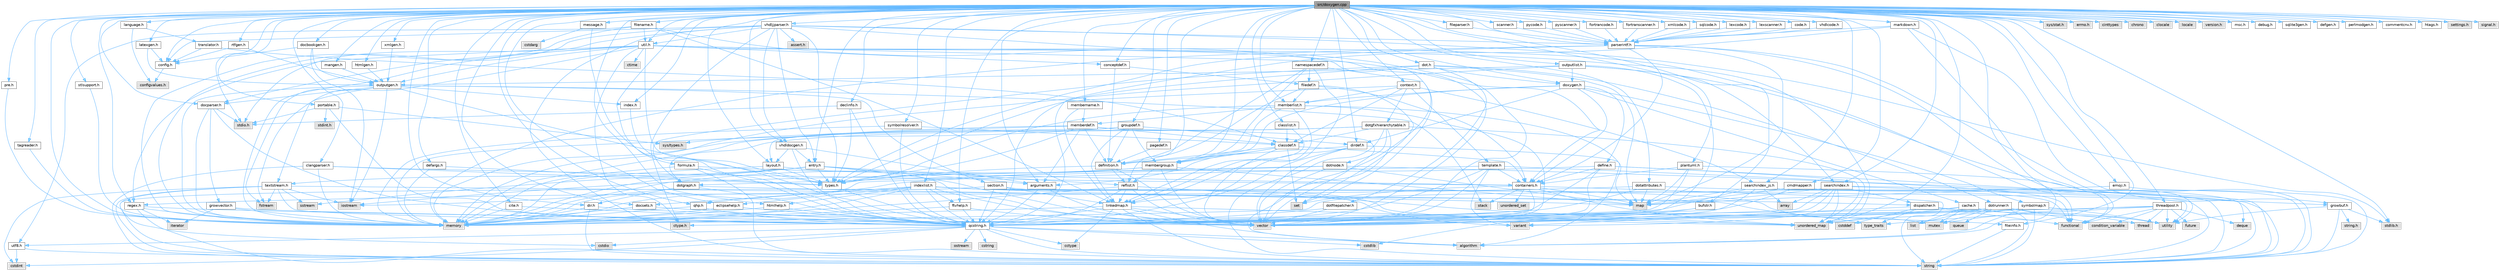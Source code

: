 digraph "src/doxygen.cpp"
{
 // INTERACTIVE_SVG=YES
 // LATEX_PDF_SIZE
  bgcolor="transparent";
  edge [fontname=Helvetica,fontsize=10,labelfontname=Helvetica,labelfontsize=10];
  node [fontname=Helvetica,fontsize=10,shape=box,height=0.2,width=0.4];
  Node1 [label="src/doxygen.cpp",height=0.2,width=0.4,color="gray40", fillcolor="grey60", style="filled", fontcolor="black",tooltip=" "];
  Node1 -> Node2 [color="steelblue1",style="solid"];
  Node2 [label="stdio.h",height=0.2,width=0.4,color="grey60", fillcolor="#E0E0E0", style="filled",tooltip=" "];
  Node1 -> Node3 [color="steelblue1",style="solid"];
  Node3 [label="stdlib.h",height=0.2,width=0.4,color="grey60", fillcolor="#E0E0E0", style="filled",tooltip=" "];
  Node1 -> Node4 [color="steelblue1",style="solid"];
  Node4 [label="sys/stat.h",height=0.2,width=0.4,color="grey60", fillcolor="#E0E0E0", style="filled",tooltip=" "];
  Node1 -> Node5 [color="steelblue1",style="solid"];
  Node5 [label="errno.h",height=0.2,width=0.4,color="grey60", fillcolor="#E0E0E0", style="filled",tooltip=" "];
  Node1 -> Node6 [color="steelblue1",style="solid"];
  Node6 [label="algorithm",height=0.2,width=0.4,color="grey60", fillcolor="#E0E0E0", style="filled",tooltip=" "];
  Node1 -> Node7 [color="steelblue1",style="solid"];
  Node7 [label="unordered_map",height=0.2,width=0.4,color="grey60", fillcolor="#E0E0E0", style="filled",tooltip=" "];
  Node1 -> Node8 [color="steelblue1",style="solid"];
  Node8 [label="memory",height=0.2,width=0.4,color="grey60", fillcolor="#E0E0E0", style="filled",tooltip=" "];
  Node1 -> Node9 [color="steelblue1",style="solid"];
  Node9 [label="cinttypes",height=0.2,width=0.4,color="grey60", fillcolor="#E0E0E0", style="filled",tooltip=" "];
  Node1 -> Node10 [color="steelblue1",style="solid"];
  Node10 [label="chrono",height=0.2,width=0.4,color="grey60", fillcolor="#E0E0E0", style="filled",tooltip=" "];
  Node1 -> Node11 [color="steelblue1",style="solid"];
  Node11 [label="clocale",height=0.2,width=0.4,color="grey60", fillcolor="#E0E0E0", style="filled",tooltip=" "];
  Node1 -> Node12 [color="steelblue1",style="solid"];
  Node12 [label="locale",height=0.2,width=0.4,color="grey60", fillcolor="#E0E0E0", style="filled",tooltip=" "];
  Node1 -> Node13 [color="steelblue1",style="solid"];
  Node13 [label="version.h",height=0.2,width=0.4,color="grey60", fillcolor="#E0E0E0", style="filled",tooltip=" "];
  Node1 -> Node14 [color="steelblue1",style="solid"];
  Node14 [label="doxygen.h",height=0.2,width=0.4,color="grey40", fillcolor="white", style="filled",URL="$d1/da1/doxygen_8h.html",tooltip=" "];
  Node14 -> Node15 [color="steelblue1",style="solid"];
  Node15 [label="containers.h",height=0.2,width=0.4,color="grey40", fillcolor="white", style="filled",URL="$d5/d75/containers_8h.html",tooltip=" "];
  Node15 -> Node16 [color="steelblue1",style="solid"];
  Node16 [label="vector",height=0.2,width=0.4,color="grey60", fillcolor="#E0E0E0", style="filled",tooltip=" "];
  Node15 -> Node17 [color="steelblue1",style="solid"];
  Node17 [label="string",height=0.2,width=0.4,color="grey60", fillcolor="#E0E0E0", style="filled",tooltip=" "];
  Node15 -> Node18 [color="steelblue1",style="solid"];
  Node18 [label="set",height=0.2,width=0.4,color="grey60", fillcolor="#E0E0E0", style="filled",tooltip=" "];
  Node15 -> Node19 [color="steelblue1",style="solid"];
  Node19 [label="map",height=0.2,width=0.4,color="grey60", fillcolor="#E0E0E0", style="filled",tooltip=" "];
  Node15 -> Node20 [color="steelblue1",style="solid"];
  Node20 [label="unordered_set",height=0.2,width=0.4,color="grey60", fillcolor="#E0E0E0", style="filled",tooltip=" "];
  Node15 -> Node7 [color="steelblue1",style="solid"];
  Node15 -> Node21 [color="steelblue1",style="solid"];
  Node21 [label="stack",height=0.2,width=0.4,color="grey60", fillcolor="#E0E0E0", style="filled",tooltip=" "];
  Node14 -> Node22 [color="steelblue1",style="solid"];
  Node22 [label="membergroup.h",height=0.2,width=0.4,color="grey40", fillcolor="white", style="filled",URL="$d9/d11/membergroup_8h.html",tooltip=" "];
  Node22 -> Node16 [color="steelblue1",style="solid"];
  Node22 -> Node19 [color="steelblue1",style="solid"];
  Node22 -> Node8 [color="steelblue1",style="solid"];
  Node22 -> Node23 [color="steelblue1",style="solid"];
  Node23 [label="types.h",height=0.2,width=0.4,color="grey40", fillcolor="white", style="filled",URL="$d9/d49/types_8h.html",tooltip="This file contains a number of basic enums and types."];
  Node23 -> Node24 [color="steelblue1",style="solid"];
  Node24 [label="qcstring.h",height=0.2,width=0.4,color="grey40", fillcolor="white", style="filled",URL="$d7/d5c/qcstring_8h.html",tooltip=" "];
  Node24 -> Node17 [color="steelblue1",style="solid"];
  Node24 -> Node6 [color="steelblue1",style="solid"];
  Node24 -> Node25 [color="steelblue1",style="solid"];
  Node25 [label="cctype",height=0.2,width=0.4,color="grey60", fillcolor="#E0E0E0", style="filled",tooltip=" "];
  Node24 -> Node26 [color="steelblue1",style="solid"];
  Node26 [label="cstring",height=0.2,width=0.4,color="grey60", fillcolor="#E0E0E0", style="filled",tooltip=" "];
  Node24 -> Node27 [color="steelblue1",style="solid"];
  Node27 [label="cstdio",height=0.2,width=0.4,color="grey60", fillcolor="#E0E0E0", style="filled",tooltip=" "];
  Node24 -> Node28 [color="steelblue1",style="solid"];
  Node28 [label="cstdlib",height=0.2,width=0.4,color="grey60", fillcolor="#E0E0E0", style="filled",tooltip=" "];
  Node24 -> Node29 [color="steelblue1",style="solid"];
  Node29 [label="cstdint",height=0.2,width=0.4,color="grey60", fillcolor="#E0E0E0", style="filled",tooltip=" "];
  Node24 -> Node30 [color="steelblue1",style="solid"];
  Node30 [label="ostream",height=0.2,width=0.4,color="grey60", fillcolor="#E0E0E0", style="filled",tooltip=" "];
  Node24 -> Node31 [color="steelblue1",style="solid"];
  Node31 [label="utf8.h",height=0.2,width=0.4,color="grey40", fillcolor="white", style="filled",URL="$db/d7c/utf8_8h.html",tooltip="Various UTF8 related helper functions."];
  Node31 -> Node29 [color="steelblue1",style="solid"];
  Node31 -> Node17 [color="steelblue1",style="solid"];
  Node22 -> Node32 [color="steelblue1",style="solid"];
  Node32 [label="reflist.h",height=0.2,width=0.4,color="grey40", fillcolor="white", style="filled",URL="$d1/d02/reflist_8h.html",tooltip=" "];
  Node32 -> Node16 [color="steelblue1",style="solid"];
  Node32 -> Node7 [color="steelblue1",style="solid"];
  Node32 -> Node8 [color="steelblue1",style="solid"];
  Node32 -> Node24 [color="steelblue1",style="solid"];
  Node32 -> Node33 [color="steelblue1",style="solid"];
  Node33 [label="linkedmap.h",height=0.2,width=0.4,color="grey40", fillcolor="white", style="filled",URL="$da/de1/linkedmap_8h.html",tooltip=" "];
  Node33 -> Node7 [color="steelblue1",style="solid"];
  Node33 -> Node16 [color="steelblue1",style="solid"];
  Node33 -> Node8 [color="steelblue1",style="solid"];
  Node33 -> Node17 [color="steelblue1",style="solid"];
  Node33 -> Node6 [color="steelblue1",style="solid"];
  Node33 -> Node25 [color="steelblue1",style="solid"];
  Node33 -> Node24 [color="steelblue1",style="solid"];
  Node14 -> Node34 [color="steelblue1",style="solid"];
  Node34 [label="dirdef.h",height=0.2,width=0.4,color="grey40", fillcolor="white", style="filled",URL="$d6/d15/dirdef_8h.html",tooltip=" "];
  Node34 -> Node16 [color="steelblue1",style="solid"];
  Node34 -> Node19 [color="steelblue1",style="solid"];
  Node34 -> Node24 [color="steelblue1",style="solid"];
  Node34 -> Node33 [color="steelblue1",style="solid"];
  Node34 -> Node35 [color="steelblue1",style="solid"];
  Node35 [label="definition.h",height=0.2,width=0.4,color="grey40", fillcolor="white", style="filled",URL="$df/da1/definition_8h.html",tooltip=" "];
  Node35 -> Node16 [color="steelblue1",style="solid"];
  Node35 -> Node23 [color="steelblue1",style="solid"];
  Node35 -> Node32 [color="steelblue1",style="solid"];
  Node14 -> Node36 [color="steelblue1",style="solid"];
  Node36 [label="memberlist.h",height=0.2,width=0.4,color="grey40", fillcolor="white", style="filled",URL="$dd/d78/memberlist_8h.html",tooltip=" "];
  Node36 -> Node16 [color="steelblue1",style="solid"];
  Node36 -> Node6 [color="steelblue1",style="solid"];
  Node36 -> Node37 [color="steelblue1",style="solid"];
  Node37 [label="memberdef.h",height=0.2,width=0.4,color="grey40", fillcolor="white", style="filled",URL="$d4/d46/memberdef_8h.html",tooltip=" "];
  Node37 -> Node16 [color="steelblue1",style="solid"];
  Node37 -> Node8 [color="steelblue1",style="solid"];
  Node37 -> Node38 [color="steelblue1",style="solid"];
  Node38 [label="sys/types.h",height=0.2,width=0.4,color="grey60", fillcolor="#E0E0E0", style="filled",tooltip=" "];
  Node37 -> Node23 [color="steelblue1",style="solid"];
  Node37 -> Node35 [color="steelblue1",style="solid"];
  Node37 -> Node39 [color="steelblue1",style="solid"];
  Node39 [label="arguments.h",height=0.2,width=0.4,color="grey40", fillcolor="white", style="filled",URL="$df/d9b/arguments_8h.html",tooltip=" "];
  Node39 -> Node16 [color="steelblue1",style="solid"];
  Node39 -> Node24 [color="steelblue1",style="solid"];
  Node37 -> Node40 [color="steelblue1",style="solid"];
  Node40 [label="classdef.h",height=0.2,width=0.4,color="grey40", fillcolor="white", style="filled",URL="$d1/da6/classdef_8h.html",tooltip=" "];
  Node40 -> Node16 [color="steelblue1",style="solid"];
  Node40 -> Node18 [color="steelblue1",style="solid"];
  Node40 -> Node15 [color="steelblue1",style="solid"];
  Node40 -> Node35 [color="steelblue1",style="solid"];
  Node40 -> Node39 [color="steelblue1",style="solid"];
  Node40 -> Node22 [color="steelblue1",style="solid"];
  Node36 -> Node33 [color="steelblue1",style="solid"];
  Node36 -> Node23 [color="steelblue1",style="solid"];
  Node36 -> Node22 [color="steelblue1",style="solid"];
  Node14 -> Node41 [color="steelblue1",style="solid"];
  Node41 [label="define.h",height=0.2,width=0.4,color="grey40", fillcolor="white", style="filled",URL="$df/d67/define_8h.html",tooltip=" "];
  Node41 -> Node16 [color="steelblue1",style="solid"];
  Node41 -> Node8 [color="steelblue1",style="solid"];
  Node41 -> Node17 [color="steelblue1",style="solid"];
  Node41 -> Node7 [color="steelblue1",style="solid"];
  Node41 -> Node24 [color="steelblue1",style="solid"];
  Node41 -> Node15 [color="steelblue1",style="solid"];
  Node14 -> Node42 [color="steelblue1",style="solid"];
  Node42 [label="cache.h",height=0.2,width=0.4,color="grey40", fillcolor="white", style="filled",URL="$d3/d26/cache_8h.html",tooltip=" "];
  Node42 -> Node43 [color="steelblue1",style="solid"];
  Node43 [label="list",height=0.2,width=0.4,color="grey60", fillcolor="#E0E0E0", style="filled",tooltip=" "];
  Node42 -> Node7 [color="steelblue1",style="solid"];
  Node42 -> Node44 [color="steelblue1",style="solid"];
  Node44 [label="mutex",height=0.2,width=0.4,color="grey60", fillcolor="#E0E0E0", style="filled",tooltip=" "];
  Node42 -> Node45 [color="steelblue1",style="solid"];
  Node45 [label="utility",height=0.2,width=0.4,color="grey60", fillcolor="#E0E0E0", style="filled",tooltip=" "];
  Node42 -> Node46 [color="steelblue1",style="solid"];
  Node46 [label="ctype.h",height=0.2,width=0.4,color="grey60", fillcolor="#E0E0E0", style="filled",tooltip=" "];
  Node14 -> Node47 [color="steelblue1",style="solid"];
  Node47 [label="symbolmap.h",height=0.2,width=0.4,color="grey40", fillcolor="white", style="filled",URL="$d7/ddd/symbolmap_8h.html",tooltip=" "];
  Node47 -> Node6 [color="steelblue1",style="solid"];
  Node47 -> Node7 [color="steelblue1",style="solid"];
  Node47 -> Node16 [color="steelblue1",style="solid"];
  Node47 -> Node17 [color="steelblue1",style="solid"];
  Node47 -> Node45 [color="steelblue1",style="solid"];
  Node1 -> Node48 [color="steelblue1",style="solid"];
  Node48 [label="scanner.h",height=0.2,width=0.4,color="grey40", fillcolor="white", style="filled",URL="$db/d62/scanner_8h.html",tooltip=" "];
  Node48 -> Node49 [color="steelblue1",style="solid"];
  Node49 [label="parserintf.h",height=0.2,width=0.4,color="grey40", fillcolor="white", style="filled",URL="$da/d55/parserintf_8h.html",tooltip=" "];
  Node49 -> Node50 [color="steelblue1",style="solid"];
  Node50 [label="functional",height=0.2,width=0.4,color="grey60", fillcolor="#E0E0E0", style="filled",tooltip=" "];
  Node49 -> Node8 [color="steelblue1",style="solid"];
  Node49 -> Node19 [color="steelblue1",style="solid"];
  Node49 -> Node17 [color="steelblue1",style="solid"];
  Node49 -> Node23 [color="steelblue1",style="solid"];
  Node49 -> Node15 [color="steelblue1",style="solid"];
  Node1 -> Node51 [color="steelblue1",style="solid"];
  Node51 [label="entry.h",height=0.2,width=0.4,color="grey40", fillcolor="white", style="filled",URL="$d1/dc6/entry_8h.html",tooltip=" "];
  Node51 -> Node16 [color="steelblue1",style="solid"];
  Node51 -> Node8 [color="steelblue1",style="solid"];
  Node51 -> Node52 [color="steelblue1",style="solid"];
  Node52 [label="sstream",height=0.2,width=0.4,color="grey60", fillcolor="#E0E0E0", style="filled",tooltip=" "];
  Node51 -> Node23 [color="steelblue1",style="solid"];
  Node51 -> Node39 [color="steelblue1",style="solid"];
  Node51 -> Node32 [color="steelblue1",style="solid"];
  Node51 -> Node53 [color="steelblue1",style="solid"];
  Node53 [label="textstream.h",height=0.2,width=0.4,color="grey40", fillcolor="white", style="filled",URL="$d4/d7d/textstream_8h.html",tooltip=" "];
  Node53 -> Node17 [color="steelblue1",style="solid"];
  Node53 -> Node54 [color="steelblue1",style="solid"];
  Node54 [label="iostream",height=0.2,width=0.4,color="grey60", fillcolor="#E0E0E0", style="filled",tooltip=" "];
  Node53 -> Node52 [color="steelblue1",style="solid"];
  Node53 -> Node29 [color="steelblue1",style="solid"];
  Node53 -> Node27 [color="steelblue1",style="solid"];
  Node53 -> Node55 [color="steelblue1",style="solid"];
  Node55 [label="fstream",height=0.2,width=0.4,color="grey60", fillcolor="#E0E0E0", style="filled",tooltip=" "];
  Node53 -> Node56 [color="steelblue1",style="solid"];
  Node56 [label="type_traits",height=0.2,width=0.4,color="grey60", fillcolor="#E0E0E0", style="filled",tooltip=" "];
  Node53 -> Node24 [color="steelblue1",style="solid"];
  Node1 -> Node57 [color="steelblue1",style="solid"];
  Node57 [label="index.h",height=0.2,width=0.4,color="grey40", fillcolor="white", style="filled",URL="$d1/db5/index_8h.html",tooltip=" "];
  Node57 -> Node24 [color="steelblue1",style="solid"];
  Node1 -> Node58 [color="steelblue1",style="solid"];
  Node58 [label="indexlist.h",height=0.2,width=0.4,color="grey40", fillcolor="white", style="filled",URL="$d5/d61/indexlist_8h.html",tooltip=" "];
  Node58 -> Node45 [color="steelblue1",style="solid"];
  Node58 -> Node16 [color="steelblue1",style="solid"];
  Node58 -> Node8 [color="steelblue1",style="solid"];
  Node58 -> Node44 [color="steelblue1",style="solid"];
  Node58 -> Node59 [color="steelblue1",style="solid"];
  Node59 [label="variant",height=0.2,width=0.4,color="grey60", fillcolor="#E0E0E0", style="filled",tooltip=" "];
  Node58 -> Node24 [color="steelblue1",style="solid"];
  Node58 -> Node60 [color="steelblue1",style="solid"];
  Node60 [label="dispatcher.h",height=0.2,width=0.4,color="grey40", fillcolor="white", style="filled",URL="$da/d73/dispatcher_8h.html",tooltip=" "];
  Node60 -> Node61 [color="steelblue1",style="solid"];
  Node61 [label="cstddef",height=0.2,width=0.4,color="grey60", fillcolor="#E0E0E0", style="filled",tooltip=" "];
  Node60 -> Node45 [color="steelblue1",style="solid"];
  Node60 -> Node50 [color="steelblue1",style="solid"];
  Node60 -> Node59 [color="steelblue1",style="solid"];
  Node60 -> Node56 [color="steelblue1",style="solid"];
  Node58 -> Node62 [color="steelblue1",style="solid"];
  Node62 [label="docsets.h",height=0.2,width=0.4,color="grey40", fillcolor="white", style="filled",URL="$d1/db2/docsets_8h.html",tooltip=" "];
  Node62 -> Node8 [color="steelblue1",style="solid"];
  Node62 -> Node24 [color="steelblue1",style="solid"];
  Node58 -> Node63 [color="steelblue1",style="solid"];
  Node63 [label="eclipsehelp.h",height=0.2,width=0.4,color="grey40", fillcolor="white", style="filled",URL="$db/d9e/eclipsehelp_8h.html",tooltip=" "];
  Node63 -> Node8 [color="steelblue1",style="solid"];
  Node63 -> Node24 [color="steelblue1",style="solid"];
  Node58 -> Node64 [color="steelblue1",style="solid"];
  Node64 [label="ftvhelp.h",height=0.2,width=0.4,color="grey40", fillcolor="white", style="filled",URL="$d2/d4a/ftvhelp_8h.html",tooltip=" "];
  Node64 -> Node8 [color="steelblue1",style="solid"];
  Node64 -> Node16 [color="steelblue1",style="solid"];
  Node64 -> Node24 [color="steelblue1",style="solid"];
  Node58 -> Node65 [color="steelblue1",style="solid"];
  Node65 [label="htmlhelp.h",height=0.2,width=0.4,color="grey40", fillcolor="white", style="filled",URL="$d8/dc3/htmlhelp_8h.html",tooltip=" "];
  Node65 -> Node8 [color="steelblue1",style="solid"];
  Node65 -> Node24 [color="steelblue1",style="solid"];
  Node58 -> Node66 [color="steelblue1",style="solid"];
  Node66 [label="qhp.h",height=0.2,width=0.4,color="grey40", fillcolor="white", style="filled",URL="$dc/d20/qhp_8h.html",tooltip=" "];
  Node66 -> Node8 [color="steelblue1",style="solid"];
  Node66 -> Node24 [color="steelblue1",style="solid"];
  Node1 -> Node67 [color="steelblue1",style="solid"];
  Node67 [label="message.h",height=0.2,width=0.4,color="grey40", fillcolor="white", style="filled",URL="$d2/d0d/message_8h.html",tooltip=" "];
  Node67 -> Node68 [color="steelblue1",style="solid"];
  Node68 [label="cstdarg",height=0.2,width=0.4,color="grey60", fillcolor="#E0E0E0", style="filled",tooltip=" "];
  Node67 -> Node24 [color="steelblue1",style="solid"];
  Node1 -> Node69 [color="steelblue1",style="solid"];
  Node69 [label="config.h",height=0.2,width=0.4,color="grey40", fillcolor="white", style="filled",URL="$db/d16/config_8h.html",tooltip=" "];
  Node69 -> Node70 [color="steelblue1",style="solid"];
  Node70 [label="configvalues.h",height=0.2,width=0.4,color="grey60", fillcolor="#E0E0E0", style="filled",tooltip=" "];
  Node1 -> Node71 [color="steelblue1",style="solid"];
  Node71 [label="util.h",height=0.2,width=0.4,color="grey40", fillcolor="white", style="filled",URL="$d8/d3c/util_8h.html",tooltip="A bunch of utility functions."];
  Node71 -> Node8 [color="steelblue1",style="solid"];
  Node71 -> Node7 [color="steelblue1",style="solid"];
  Node71 -> Node6 [color="steelblue1",style="solid"];
  Node71 -> Node50 [color="steelblue1",style="solid"];
  Node71 -> Node55 [color="steelblue1",style="solid"];
  Node71 -> Node72 [color="steelblue1",style="solid"];
  Node72 [label="ctime",height=0.2,width=0.4,color="grey60", fillcolor="#E0E0E0", style="filled",tooltip=" "];
  Node71 -> Node46 [color="steelblue1",style="solid"];
  Node71 -> Node23 [color="steelblue1",style="solid"];
  Node71 -> Node73 [color="steelblue1",style="solid"];
  Node73 [label="docparser.h",height=0.2,width=0.4,color="grey40", fillcolor="white", style="filled",URL="$de/d9c/docparser_8h.html",tooltip=" "];
  Node73 -> Node2 [color="steelblue1",style="solid"];
  Node73 -> Node8 [color="steelblue1",style="solid"];
  Node73 -> Node24 [color="steelblue1",style="solid"];
  Node73 -> Node74 [color="steelblue1",style="solid"];
  Node74 [label="growvector.h",height=0.2,width=0.4,color="grey40", fillcolor="white", style="filled",URL="$d7/d50/growvector_8h.html",tooltip=" "];
  Node74 -> Node16 [color="steelblue1",style="solid"];
  Node74 -> Node8 [color="steelblue1",style="solid"];
  Node74 -> Node75 [color="steelblue1",style="solid"];
  Node75 [label="iterator",height=0.2,width=0.4,color="grey60", fillcolor="#E0E0E0", style="filled",tooltip=" "];
  Node71 -> Node15 [color="steelblue1",style="solid"];
  Node71 -> Node76 [color="steelblue1",style="solid"];
  Node76 [label="outputgen.h",height=0.2,width=0.4,color="grey40", fillcolor="white", style="filled",URL="$df/d06/outputgen_8h.html",tooltip=" "];
  Node76 -> Node8 [color="steelblue1",style="solid"];
  Node76 -> Node21 [color="steelblue1",style="solid"];
  Node76 -> Node54 [color="steelblue1",style="solid"];
  Node76 -> Node55 [color="steelblue1",style="solid"];
  Node76 -> Node23 [color="steelblue1",style="solid"];
  Node76 -> Node57 [color="steelblue1",style="solid"];
  Node76 -> Node77 [color="steelblue1",style="solid"];
  Node77 [label="section.h",height=0.2,width=0.4,color="grey40", fillcolor="white", style="filled",URL="$d1/d2a/section_8h.html",tooltip=" "];
  Node77 -> Node17 [color="steelblue1",style="solid"];
  Node77 -> Node7 [color="steelblue1",style="solid"];
  Node77 -> Node24 [color="steelblue1",style="solid"];
  Node77 -> Node33 [color="steelblue1",style="solid"];
  Node76 -> Node53 [color="steelblue1",style="solid"];
  Node76 -> Node73 [color="steelblue1",style="solid"];
  Node71 -> Node78 [color="steelblue1",style="solid"];
  Node78 [label="regex.h",height=0.2,width=0.4,color="grey40", fillcolor="white", style="filled",URL="$d1/d21/regex_8h.html",tooltip=" "];
  Node78 -> Node8 [color="steelblue1",style="solid"];
  Node78 -> Node17 [color="steelblue1",style="solid"];
  Node78 -> Node16 [color="steelblue1",style="solid"];
  Node78 -> Node75 [color="steelblue1",style="solid"];
  Node71 -> Node79 [color="steelblue1",style="solid"];
  Node79 [label="conceptdef.h",height=0.2,width=0.4,color="grey40", fillcolor="white", style="filled",URL="$da/df1/conceptdef_8h.html",tooltip=" "];
  Node79 -> Node35 [color="steelblue1",style="solid"];
  Node79 -> Node80 [color="steelblue1",style="solid"];
  Node80 [label="filedef.h",height=0.2,width=0.4,color="grey40", fillcolor="white", style="filled",URL="$d4/d3a/filedef_8h.html",tooltip=" "];
  Node80 -> Node18 [color="steelblue1",style="solid"];
  Node80 -> Node35 [color="steelblue1",style="solid"];
  Node80 -> Node36 [color="steelblue1",style="solid"];
  Node80 -> Node15 [color="steelblue1",style="solid"];
  Node1 -> Node81 [color="steelblue1",style="solid"];
  Node81 [label="pre.h",height=0.2,width=0.4,color="grey40", fillcolor="white", style="filled",URL="$d3/dbd/pre_8h.html",tooltip=" "];
  Node81 -> Node8 [color="steelblue1",style="solid"];
  Node1 -> Node82 [color="steelblue1",style="solid"];
  Node82 [label="tagreader.h",height=0.2,width=0.4,color="grey40", fillcolor="white", style="filled",URL="$d5/d61/tagreader_8h.html",tooltip=" "];
  Node82 -> Node8 [color="steelblue1",style="solid"];
  Node1 -> Node83 [color="steelblue1",style="solid"];
  Node83 [label="dot.h",height=0.2,width=0.4,color="grey40", fillcolor="white", style="filled",URL="$d6/d4a/dot_8h.html",tooltip=" "];
  Node83 -> Node19 [color="steelblue1",style="solid"];
  Node83 -> Node24 [color="steelblue1",style="solid"];
  Node83 -> Node84 [color="steelblue1",style="solid"];
  Node84 [label="dotgraph.h",height=0.2,width=0.4,color="grey40", fillcolor="white", style="filled",URL="$d0/daa/dotgraph_8h.html",tooltip=" "];
  Node84 -> Node54 [color="steelblue1",style="solid"];
  Node84 -> Node19 [color="steelblue1",style="solid"];
  Node84 -> Node24 [color="steelblue1",style="solid"];
  Node84 -> Node85 [color="steelblue1",style="solid"];
  Node85 [label="dir.h",height=0.2,width=0.4,color="grey40", fillcolor="white", style="filled",URL="$df/d9c/dir_8h.html",tooltip=" "];
  Node85 -> Node17 [color="steelblue1",style="solid"];
  Node85 -> Node8 [color="steelblue1",style="solid"];
  Node85 -> Node86 [color="steelblue1",style="solid"];
  Node86 [label="fileinfo.h",height=0.2,width=0.4,color="grey40", fillcolor="white", style="filled",URL="$df/d45/fileinfo_8h.html",tooltip=" "];
  Node86 -> Node17 [color="steelblue1",style="solid"];
  Node83 -> Node87 [color="steelblue1",style="solid"];
  Node87 [label="dotfilepatcher.h",height=0.2,width=0.4,color="grey40", fillcolor="white", style="filled",URL="$d3/d38/dotfilepatcher_8h.html",tooltip=" "];
  Node87 -> Node16 [color="steelblue1",style="solid"];
  Node87 -> Node24 [color="steelblue1",style="solid"];
  Node83 -> Node88 [color="steelblue1",style="solid"];
  Node88 [label="dotrunner.h",height=0.2,width=0.4,color="grey40", fillcolor="white", style="filled",URL="$d2/dd1/dotrunner_8h.html",tooltip=" "];
  Node88 -> Node17 [color="steelblue1",style="solid"];
  Node88 -> Node89 [color="steelblue1",style="solid"];
  Node89 [label="thread",height=0.2,width=0.4,color="grey60", fillcolor="#E0E0E0", style="filled",tooltip=" "];
  Node88 -> Node43 [color="steelblue1",style="solid"];
  Node88 -> Node90 [color="steelblue1",style="solid"];
  Node90 [label="queue",height=0.2,width=0.4,color="grey60", fillcolor="#E0E0E0", style="filled",tooltip=" "];
  Node88 -> Node44 [color="steelblue1",style="solid"];
  Node88 -> Node91 [color="steelblue1",style="solid"];
  Node91 [label="condition_variable",height=0.2,width=0.4,color="grey60", fillcolor="#E0E0E0", style="filled",tooltip=" "];
  Node88 -> Node8 [color="steelblue1",style="solid"];
  Node88 -> Node24 [color="steelblue1",style="solid"];
  Node83 -> Node14 [color="steelblue1",style="solid"];
  Node1 -> Node92 [color="steelblue1",style="solid"];
  Node92 [label="msc.h",height=0.2,width=0.4,color="grey40", fillcolor="white", style="filled",URL="$dc/d66/msc_8h.html",tooltip=" "];
  Node1 -> Node73 [color="steelblue1",style="solid"];
  Node1 -> Node34 [color="steelblue1",style="solid"];
  Node1 -> Node93 [color="steelblue1",style="solid"];
  Node93 [label="outputlist.h",height=0.2,width=0.4,color="grey40", fillcolor="white", style="filled",URL="$d2/db9/outputlist_8h.html",tooltip=" "];
  Node93 -> Node45 [color="steelblue1",style="solid"];
  Node93 -> Node16 [color="steelblue1",style="solid"];
  Node93 -> Node8 [color="steelblue1",style="solid"];
  Node93 -> Node76 [color="steelblue1",style="solid"];
  Node93 -> Node94 [color="steelblue1",style="solid"];
  Node94 [label="searchindex.h",height=0.2,width=0.4,color="grey40", fillcolor="white", style="filled",URL="$de/d07/searchindex_8h.html",tooltip="Web server based search engine."];
  Node94 -> Node8 [color="steelblue1",style="solid"];
  Node94 -> Node16 [color="steelblue1",style="solid"];
  Node94 -> Node19 [color="steelblue1",style="solid"];
  Node94 -> Node7 [color="steelblue1",style="solid"];
  Node94 -> Node17 [color="steelblue1",style="solid"];
  Node94 -> Node95 [color="steelblue1",style="solid"];
  Node95 [label="array",height=0.2,width=0.4,color="grey60", fillcolor="#E0E0E0", style="filled",tooltip=" "];
  Node94 -> Node59 [color="steelblue1",style="solid"];
  Node94 -> Node24 [color="steelblue1",style="solid"];
  Node94 -> Node96 [color="steelblue1",style="solid"];
  Node96 [label="growbuf.h",height=0.2,width=0.4,color="grey40", fillcolor="white", style="filled",URL="$dd/d72/growbuf_8h.html",tooltip=" "];
  Node96 -> Node45 [color="steelblue1",style="solid"];
  Node96 -> Node3 [color="steelblue1",style="solid"];
  Node96 -> Node97 [color="steelblue1",style="solid"];
  Node97 [label="string.h",height=0.2,width=0.4,color="grey60", fillcolor="#E0E0E0", style="filled",tooltip=" "];
  Node96 -> Node17 [color="steelblue1",style="solid"];
  Node94 -> Node60 [color="steelblue1",style="solid"];
  Node93 -> Node14 [color="steelblue1",style="solid"];
  Node1 -> Node98 [color="steelblue1",style="solid"];
  Node98 [label="declinfo.h",height=0.2,width=0.4,color="grey40", fillcolor="white", style="filled",URL="$d2/d4b/declinfo_8h.html",tooltip=" "];
  Node98 -> Node2 [color="steelblue1",style="solid"];
  Node98 -> Node24 [color="steelblue1",style="solid"];
  Node98 -> Node23 [color="steelblue1",style="solid"];
  Node1 -> Node99 [color="steelblue1",style="solid"];
  Node99 [label="htmlgen.h",height=0.2,width=0.4,color="grey40", fillcolor="white", style="filled",URL="$d8/d56/htmlgen_8h.html",tooltip=" "];
  Node99 -> Node76 [color="steelblue1",style="solid"];
  Node1 -> Node100 [color="steelblue1",style="solid"];
  Node100 [label="latexgen.h",height=0.2,width=0.4,color="grey40", fillcolor="white", style="filled",URL="$d6/d9c/latexgen_8h.html",tooltip=" "];
  Node100 -> Node69 [color="steelblue1",style="solid"];
  Node100 -> Node76 [color="steelblue1",style="solid"];
  Node1 -> Node101 [color="steelblue1",style="solid"];
  Node101 [label="mangen.h",height=0.2,width=0.4,color="grey40", fillcolor="white", style="filled",URL="$da/dc0/mangen_8h.html",tooltip=" "];
  Node101 -> Node76 [color="steelblue1",style="solid"];
  Node1 -> Node102 [color="steelblue1",style="solid"];
  Node102 [label="language.h",height=0.2,width=0.4,color="grey40", fillcolor="white", style="filled",URL="$d8/dce/language_8h.html",tooltip=" "];
  Node102 -> Node103 [color="steelblue1",style="solid"];
  Node103 [label="translator.h",height=0.2,width=0.4,color="grey40", fillcolor="white", style="filled",URL="$d9/df1/translator_8h.html",tooltip=" "];
  Node103 -> Node40 [color="steelblue1",style="solid"];
  Node103 -> Node69 [color="steelblue1",style="solid"];
  Node102 -> Node70 [color="steelblue1",style="solid"];
  Node1 -> Node104 [color="steelblue1",style="solid"];
  Node104 [label="debug.h",height=0.2,width=0.4,color="grey40", fillcolor="white", style="filled",URL="$db/d16/debug_8h.html",tooltip=" "];
  Node1 -> Node65 [color="steelblue1",style="solid"];
  Node1 -> Node66 [color="steelblue1",style="solid"];
  Node1 -> Node64 [color="steelblue1",style="solid"];
  Node1 -> Node105 [color="steelblue1",style="solid"];
  Node105 [label="defargs.h",height=0.2,width=0.4,color="grey40", fillcolor="white", style="filled",URL="$d8/d65/defargs_8h.html",tooltip=" "];
  Node105 -> Node23 [color="steelblue1",style="solid"];
  Node105 -> Node8 [color="steelblue1",style="solid"];
  Node1 -> Node106 [color="steelblue1",style="solid"];
  Node106 [label="rtfgen.h",height=0.2,width=0.4,color="grey40", fillcolor="white", style="filled",URL="$d4/daa/rtfgen_8h.html",tooltip=" "];
  Node106 -> Node69 [color="steelblue1",style="solid"];
  Node106 -> Node76 [color="steelblue1",style="solid"];
  Node1 -> Node107 [color="steelblue1",style="solid"];
  Node107 [label="sqlite3gen.h",height=0.2,width=0.4,color="grey40", fillcolor="white", style="filled",URL="$d1/d0c/sqlite3gen_8h.html",tooltip=" "];
  Node1 -> Node108 [color="steelblue1",style="solid"];
  Node108 [label="xmlgen.h",height=0.2,width=0.4,color="grey40", fillcolor="white", style="filled",URL="$d9/d67/xmlgen_8h.html",tooltip=" "];
  Node108 -> Node76 [color="steelblue1",style="solid"];
  Node1 -> Node109 [color="steelblue1",style="solid"];
  Node109 [label="docbookgen.h",height=0.2,width=0.4,color="grey40", fillcolor="white", style="filled",URL="$de/dea/docbookgen_8h.html",tooltip=" "];
  Node109 -> Node54 [color="steelblue1",style="solid"];
  Node109 -> Node69 [color="steelblue1",style="solid"];
  Node109 -> Node76 [color="steelblue1",style="solid"];
  Node1 -> Node110 [color="steelblue1",style="solid"];
  Node110 [label="defgen.h",height=0.2,width=0.4,color="grey40", fillcolor="white", style="filled",URL="$d2/d59/defgen_8h.html",tooltip=" "];
  Node1 -> Node111 [color="steelblue1",style="solid"];
  Node111 [label="perlmodgen.h",height=0.2,width=0.4,color="grey40", fillcolor="white", style="filled",URL="$df/d82/perlmodgen_8h.html",tooltip=" "];
  Node1 -> Node32 [color="steelblue1",style="solid"];
  Node1 -> Node112 [color="steelblue1",style="solid"];
  Node112 [label="pagedef.h",height=0.2,width=0.4,color="grey40", fillcolor="white", style="filled",URL="$dd/d66/pagedef_8h.html",tooltip=" "];
  Node112 -> Node35 [color="steelblue1",style="solid"];
  Node1 -> Node113 [color="steelblue1",style="solid"];
  Node113 [label="bufstr.h",height=0.2,width=0.4,color="grey40", fillcolor="white", style="filled",URL="$d4/de5/bufstr_8h.html",tooltip=" "];
  Node113 -> Node28 [color="steelblue1",style="solid"];
  Node113 -> Node24 [color="steelblue1",style="solid"];
  Node1 -> Node114 [color="steelblue1",style="solid"];
  Node114 [label="commentcnv.h",height=0.2,width=0.4,color="grey40", fillcolor="white", style="filled",URL="$de/d9a/commentcnv_8h.html",tooltip=" "];
  Node1 -> Node115 [color="steelblue1",style="solid"];
  Node115 [label="cmdmapper.h",height=0.2,width=0.4,color="grey40", fillcolor="white", style="filled",URL="$d3/d42/cmdmapper_8h.html",tooltip=" "];
  Node115 -> Node19 [color="steelblue1",style="solid"];
  Node115 -> Node17 [color="steelblue1",style="solid"];
  Node115 -> Node24 [color="steelblue1",style="solid"];
  Node1 -> Node94 [color="steelblue1",style="solid"];
  Node1 -> Node116 [color="steelblue1",style="solid"];
  Node116 [label="searchindex_js.h",height=0.2,width=0.4,color="grey40", fillcolor="white", style="filled",URL="$dd/de5/searchindex__js_8h.html",tooltip="Javascript based search engine."];
  Node116 -> Node95 [color="steelblue1",style="solid"];
  Node116 -> Node16 [color="steelblue1",style="solid"];
  Node116 -> Node19 [color="steelblue1",style="solid"];
  Node116 -> Node17 [color="steelblue1",style="solid"];
  Node116 -> Node50 [color="steelblue1",style="solid"];
  Node116 -> Node24 [color="steelblue1",style="solid"];
  Node1 -> Node49 [color="steelblue1",style="solid"];
  Node1 -> Node117 [color="steelblue1",style="solid"];
  Node117 [label="htags.h",height=0.2,width=0.4,color="grey40", fillcolor="white", style="filled",URL="$d7/d85/htags_8h.html",tooltip=" "];
  Node1 -> Node118 [color="steelblue1",style="solid"];
  Node118 [label="pycode.h",height=0.2,width=0.4,color="grey40", fillcolor="white", style="filled",URL="$d8/da2/pycode_8h.html",tooltip=" "];
  Node118 -> Node49 [color="steelblue1",style="solid"];
  Node1 -> Node119 [color="steelblue1",style="solid"];
  Node119 [label="pyscanner.h",height=0.2,width=0.4,color="grey40", fillcolor="white", style="filled",URL="$d8/d4b/pyscanner_8h.html",tooltip=" "];
  Node119 -> Node49 [color="steelblue1",style="solid"];
  Node1 -> Node120 [color="steelblue1",style="solid"];
  Node120 [label="fortrancode.h",height=0.2,width=0.4,color="grey40", fillcolor="white", style="filled",URL="$da/d06/fortrancode_8h.html",tooltip=" "];
  Node120 -> Node49 [color="steelblue1",style="solid"];
  Node1 -> Node121 [color="steelblue1",style="solid"];
  Node121 [label="fortranscanner.h",height=0.2,width=0.4,color="grey40", fillcolor="white", style="filled",URL="$d9/d7b/fortranscanner_8h.html",tooltip=" "];
  Node121 -> Node49 [color="steelblue1",style="solid"];
  Node1 -> Node122 [color="steelblue1",style="solid"];
  Node122 [label="xmlcode.h",height=0.2,width=0.4,color="grey40", fillcolor="white", style="filled",URL="$d3/de2/xmlcode_8h.html",tooltip=" "];
  Node122 -> Node49 [color="steelblue1",style="solid"];
  Node1 -> Node123 [color="steelblue1",style="solid"];
  Node123 [label="sqlcode.h",height=0.2,width=0.4,color="grey40", fillcolor="white", style="filled",URL="$d1/db2/sqlcode_8h.html",tooltip=" "];
  Node123 -> Node49 [color="steelblue1",style="solid"];
  Node1 -> Node124 [color="steelblue1",style="solid"];
  Node124 [label="lexcode.h",height=0.2,width=0.4,color="grey40", fillcolor="white", style="filled",URL="$d0/dec/lexcode_8h.html",tooltip=" "];
  Node124 -> Node49 [color="steelblue1",style="solid"];
  Node1 -> Node125 [color="steelblue1",style="solid"];
  Node125 [label="lexscanner.h",height=0.2,width=0.4,color="grey40", fillcolor="white", style="filled",URL="$d9/dd0/lexscanner_8h.html",tooltip=" "];
  Node125 -> Node49 [color="steelblue1",style="solid"];
  Node1 -> Node126 [color="steelblue1",style="solid"];
  Node126 [label="code.h",height=0.2,width=0.4,color="grey40", fillcolor="white", style="filled",URL="$dd/dd8/code_8h.html",tooltip=" "];
  Node126 -> Node49 [color="steelblue1",style="solid"];
  Node1 -> Node127 [color="steelblue1",style="solid"];
  Node127 [label="portable.h",height=0.2,width=0.4,color="grey40", fillcolor="white", style="filled",URL="$d2/de2/portable_8h.html",tooltip="Portable versions of functions that are platform dependent."];
  Node127 -> Node2 [color="steelblue1",style="solid"];
  Node127 -> Node38 [color="steelblue1",style="solid"];
  Node127 -> Node128 [color="steelblue1",style="solid"];
  Node128 [label="stdint.h",height=0.2,width=0.4,color="grey60", fillcolor="#E0E0E0", style="filled",tooltip=" "];
  Node127 -> Node24 [color="steelblue1",style="solid"];
  Node1 -> Node129 [color="steelblue1",style="solid"];
  Node129 [label="vhdljjparser.h",height=0.2,width=0.4,color="grey40", fillcolor="white", style="filled",URL="$d2/d55/vhdljjparser_8h.html",tooltip=" "];
  Node129 -> Node16 [color="steelblue1",style="solid"];
  Node129 -> Node8 [color="steelblue1",style="solid"];
  Node129 -> Node17 [color="steelblue1",style="solid"];
  Node129 -> Node49 [color="steelblue1",style="solid"];
  Node129 -> Node2 [color="steelblue1",style="solid"];
  Node129 -> Node3 [color="steelblue1",style="solid"];
  Node129 -> Node130 [color="steelblue1",style="solid"];
  Node130 [label="assert.h",height=0.2,width=0.4,color="grey60", fillcolor="#E0E0E0", style="filled",tooltip=" "];
  Node129 -> Node46 [color="steelblue1",style="solid"];
  Node129 -> Node23 [color="steelblue1",style="solid"];
  Node129 -> Node51 [color="steelblue1",style="solid"];
  Node129 -> Node131 [color="steelblue1",style="solid"];
  Node131 [label="vhdldocgen.h",height=0.2,width=0.4,color="grey40", fillcolor="white", style="filled",URL="$dd/dec/vhdldocgen_8h.html",tooltip=" "];
  Node131 -> Node24 [color="steelblue1",style="solid"];
  Node131 -> Node132 [color="steelblue1",style="solid"];
  Node132 [label="layout.h",height=0.2,width=0.4,color="grey40", fillcolor="white", style="filled",URL="$db/d51/layout_8h.html",tooltip=" "];
  Node132 -> Node8 [color="steelblue1",style="solid"];
  Node132 -> Node16 [color="steelblue1",style="solid"];
  Node132 -> Node23 [color="steelblue1",style="solid"];
  Node131 -> Node39 [color="steelblue1",style="solid"];
  Node131 -> Node51 [color="steelblue1",style="solid"];
  Node129 -> Node69 [color="steelblue1",style="solid"];
  Node129 -> Node71 [color="steelblue1",style="solid"];
  Node1 -> Node131 [color="steelblue1",style="solid"];
  Node1 -> Node133 [color="steelblue1",style="solid"];
  Node133 [label="vhdlcode.h",height=0.2,width=0.4,color="grey40", fillcolor="white", style="filled",URL="$d7/dfe/vhdlcode_8h.html",tooltip=" "];
  Node133 -> Node49 [color="steelblue1",style="solid"];
  Node1 -> Node63 [color="steelblue1",style="solid"];
  Node1 -> Node134 [color="steelblue1",style="solid"];
  Node134 [label="cite.h",height=0.2,width=0.4,color="grey40", fillcolor="white", style="filled",URL="$d7/d69/cite_8h.html",tooltip=" "];
  Node134 -> Node8 [color="steelblue1",style="solid"];
  Node134 -> Node24 [color="steelblue1",style="solid"];
  Node1 -> Node135 [color="steelblue1",style="solid"];
  Node135 [label="markdown.h",height=0.2,width=0.4,color="grey40", fillcolor="white", style="filled",URL="$d2/d0c/markdown_8h.html",tooltip=" "];
  Node135 -> Node50 [color="steelblue1",style="solid"];
  Node135 -> Node24 [color="steelblue1",style="solid"];
  Node135 -> Node49 [color="steelblue1",style="solid"];
  Node135 -> Node96 [color="steelblue1",style="solid"];
  Node1 -> Node39 [color="steelblue1",style="solid"];
  Node1 -> Node36 [color="steelblue1",style="solid"];
  Node1 -> Node132 [color="steelblue1",style="solid"];
  Node1 -> Node136 [color="steelblue1",style="solid"];
  Node136 [label="groupdef.h",height=0.2,width=0.4,color="grey40", fillcolor="white", style="filled",URL="$d1/de6/groupdef_8h.html",tooltip=" "];
  Node136 -> Node8 [color="steelblue1",style="solid"];
  Node136 -> Node35 [color="steelblue1",style="solid"];
  Node136 -> Node34 [color="steelblue1",style="solid"];
  Node136 -> Node132 [color="steelblue1",style="solid"];
  Node136 -> Node22 [color="steelblue1",style="solid"];
  Node136 -> Node33 [color="steelblue1",style="solid"];
  Node1 -> Node137 [color="steelblue1",style="solid"];
  Node137 [label="classlist.h",height=0.2,width=0.4,color="grey40", fillcolor="white", style="filled",URL="$d2/df8/classlist_8h.html",tooltip=" "];
  Node137 -> Node33 [color="steelblue1",style="solid"];
  Node137 -> Node40 [color="steelblue1",style="solid"];
  Node1 -> Node138 [color="steelblue1",style="solid"];
  Node138 [label="namespacedef.h",height=0.2,width=0.4,color="grey40", fillcolor="white", style="filled",URL="$d7/d97/namespacedef_8h.html",tooltip=" "];
  Node138 -> Node18 [color="steelblue1",style="solid"];
  Node138 -> Node35 [color="steelblue1",style="solid"];
  Node138 -> Node80 [color="steelblue1",style="solid"];
  Node138 -> Node33 [color="steelblue1",style="solid"];
  Node138 -> Node22 [color="steelblue1",style="solid"];
  Node1 -> Node139 [color="steelblue1",style="solid"];
  Node139 [label="filename.h",height=0.2,width=0.4,color="grey40", fillcolor="white", style="filled",URL="$dc/dd6/filename_8h.html",tooltip=" "];
  Node139 -> Node8 [color="steelblue1",style="solid"];
  Node139 -> Node16 [color="steelblue1",style="solid"];
  Node139 -> Node33 [color="steelblue1",style="solid"];
  Node139 -> Node31 [color="steelblue1",style="solid"];
  Node139 -> Node71 [color="steelblue1",style="solid"];
  Node1 -> Node140 [color="steelblue1",style="solid"];
  Node140 [label="membername.h",height=0.2,width=0.4,color="grey40", fillcolor="white", style="filled",URL="$d7/dfc/membername_8h.html",tooltip=" "];
  Node140 -> Node37 [color="steelblue1",style="solid"];
  Node140 -> Node33 [color="steelblue1",style="solid"];
  Node1 -> Node22 [color="steelblue1",style="solid"];
  Node1 -> Node62 [color="steelblue1",style="solid"];
  Node1 -> Node141 [color="steelblue1",style="solid"];
  Node141 [label="formula.h",height=0.2,width=0.4,color="grey40", fillcolor="white", style="filled",URL="$d3/d9a/formula_8h.html",tooltip=" "];
  Node141 -> Node8 [color="steelblue1",style="solid"];
  Node141 -> Node17 [color="steelblue1",style="solid"];
  Node141 -> Node24 [color="steelblue1",style="solid"];
  Node141 -> Node15 [color="steelblue1",style="solid"];
  Node1 -> Node142 [color="steelblue1",style="solid"];
  Node142 [label="settings.h",height=0.2,width=0.4,color="grey60", fillcolor="#E0E0E0", style="filled",tooltip=" "];
  Node1 -> Node143 [color="steelblue1",style="solid"];
  Node143 [label="context.h",height=0.2,width=0.4,color="grey40", fillcolor="white", style="filled",URL="$dc/d1e/context_8h.html",tooltip=" "];
  Node143 -> Node23 [color="steelblue1",style="solid"];
  Node143 -> Node144 [color="steelblue1",style="solid"];
  Node144 [label="template.h",height=0.2,width=0.4,color="grey40", fillcolor="white", style="filled",URL="$de/db8/template_8h.html",tooltip=" "];
  Node144 -> Node16 [color="steelblue1",style="solid"];
  Node144 -> Node8 [color="steelblue1",style="solid"];
  Node144 -> Node50 [color="steelblue1",style="solid"];
  Node144 -> Node59 [color="steelblue1",style="solid"];
  Node144 -> Node24 [color="steelblue1",style="solid"];
  Node144 -> Node15 [color="steelblue1",style="solid"];
  Node143 -> Node40 [color="steelblue1",style="solid"];
  Node143 -> Node116 [color="steelblue1",style="solid"];
  Node143 -> Node36 [color="steelblue1",style="solid"];
  Node143 -> Node145 [color="steelblue1",style="solid"];
  Node145 [label="dotgfxhierarchytable.h",height=0.2,width=0.4,color="grey40", fillcolor="white", style="filled",URL="$d2/de7/dotgfxhierarchytable_8h.html",tooltip=" "];
  Node145 -> Node8 [color="steelblue1",style="solid"];
  Node145 -> Node17 [color="steelblue1",style="solid"];
  Node145 -> Node7 [color="steelblue1",style="solid"];
  Node145 -> Node16 [color="steelblue1",style="solid"];
  Node145 -> Node40 [color="steelblue1",style="solid"];
  Node145 -> Node84 [color="steelblue1",style="solid"];
  Node145 -> Node146 [color="steelblue1",style="solid"];
  Node146 [label="dotnode.h",height=0.2,width=0.4,color="grey40", fillcolor="white", style="filled",URL="$d8/d3b/dotnode_8h.html",tooltip=" "];
  Node146 -> Node16 [color="steelblue1",style="solid"];
  Node146 -> Node19 [color="steelblue1",style="solid"];
  Node146 -> Node147 [color="steelblue1",style="solid"];
  Node147 [label="deque",height=0.2,width=0.4,color="grey60", fillcolor="#E0E0E0", style="filled",tooltip=" "];
  Node146 -> Node54 [color="steelblue1",style="solid"];
  Node146 -> Node84 [color="steelblue1",style="solid"];
  Node1 -> Node148 [color="steelblue1",style="solid"];
  Node148 [label="fileparser.h",height=0.2,width=0.4,color="grey40", fillcolor="white", style="filled",URL="$d5/dc5/fileparser_8h.html",tooltip=" "];
  Node148 -> Node49 [color="steelblue1",style="solid"];
  Node1 -> Node149 [color="steelblue1",style="solid"];
  Node149 [label="emoji.h",height=0.2,width=0.4,color="grey40", fillcolor="white", style="filled",URL="$d6/dd3/emoji_8h.html",tooltip=" "];
  Node149 -> Node19 [color="steelblue1",style="solid"];
  Node149 -> Node17 [color="steelblue1",style="solid"];
  Node1 -> Node150 [color="steelblue1",style="solid"];
  Node150 [label="plantuml.h",height=0.2,width=0.4,color="grey40", fillcolor="white", style="filled",URL="$d3/dde/plantuml_8h.html",tooltip=" "];
  Node150 -> Node19 [color="steelblue1",style="solid"];
  Node150 -> Node17 [color="steelblue1",style="solid"];
  Node150 -> Node15 [color="steelblue1",style="solid"];
  Node150 -> Node24 [color="steelblue1",style="solid"];
  Node1 -> Node151 [color="steelblue1",style="solid"];
  Node151 [label="stlsupport.h",height=0.2,width=0.4,color="grey40", fillcolor="white", style="filled",URL="$d1/d8b/stlsupport_8h.html",tooltip=" "];
  Node151 -> Node8 [color="steelblue1",style="solid"];
  Node1 -> Node152 [color="steelblue1",style="solid"];
  Node152 [label="threadpool.h",height=0.2,width=0.4,color="grey40", fillcolor="white", style="filled",URL="$d3/d40/threadpool_8h.html",tooltip=" "];
  Node152 -> Node91 [color="steelblue1",style="solid"];
  Node152 -> Node147 [color="steelblue1",style="solid"];
  Node152 -> Node50 [color="steelblue1",style="solid"];
  Node152 -> Node153 [color="steelblue1",style="solid"];
  Node153 [label="future",height=0.2,width=0.4,color="grey60", fillcolor="#E0E0E0", style="filled",tooltip=" "];
  Node152 -> Node44 [color="steelblue1",style="solid"];
  Node152 -> Node89 [color="steelblue1",style="solid"];
  Node152 -> Node56 [color="steelblue1",style="solid"];
  Node152 -> Node45 [color="steelblue1",style="solid"];
  Node152 -> Node16 [color="steelblue1",style="solid"];
  Node1 -> Node154 [color="steelblue1",style="solid"];
  Node154 [label="clangparser.h",height=0.2,width=0.4,color="grey40", fillcolor="white", style="filled",URL="$d5/df7/clangparser_8h.html",tooltip=" "];
  Node154 -> Node15 [color="steelblue1",style="solid"];
  Node154 -> Node23 [color="steelblue1",style="solid"];
  Node154 -> Node8 [color="steelblue1",style="solid"];
  Node154 -> Node17 [color="steelblue1",style="solid"];
  Node1 -> Node155 [color="steelblue1",style="solid"];
  Node155 [label="symbolresolver.h",height=0.2,width=0.4,color="grey40", fillcolor="white", style="filled",URL="$d9/db2/symbolresolver_8h.html",tooltip=" "];
  Node155 -> Node8 [color="steelblue1",style="solid"];
  Node155 -> Node24 [color="steelblue1",style="solid"];
  Node155 -> Node40 [color="steelblue1",style="solid"];
  Node1 -> Node78 [color="steelblue1",style="solid"];
  Node1 -> Node86 [color="steelblue1",style="solid"];
  Node1 -> Node85 [color="steelblue1",style="solid"];
  Node1 -> Node79 [color="steelblue1",style="solid"];
  Node1 -> Node156 [color="steelblue1",style="solid"];
  Node156 [label="signal.h",height=0.2,width=0.4,color="grey60", fillcolor="#E0E0E0", style="filled",tooltip=" "];
  Node1 -> Node157 [color="steelblue1",style="solid"];
  Node157 [label="dotattributes.h",height=0.2,width=0.4,color="grey40", fillcolor="white", style="filled",URL="$d6/dfc/dotattributes_8h.html",tooltip=" "];
  Node157 -> Node19 [color="steelblue1",style="solid"];
  Node157 -> Node17 [color="steelblue1",style="solid"];
  Node157 -> Node78 [color="steelblue1",style="solid"];
  Node157 -> Node24 [color="steelblue1",style="solid"];
}

